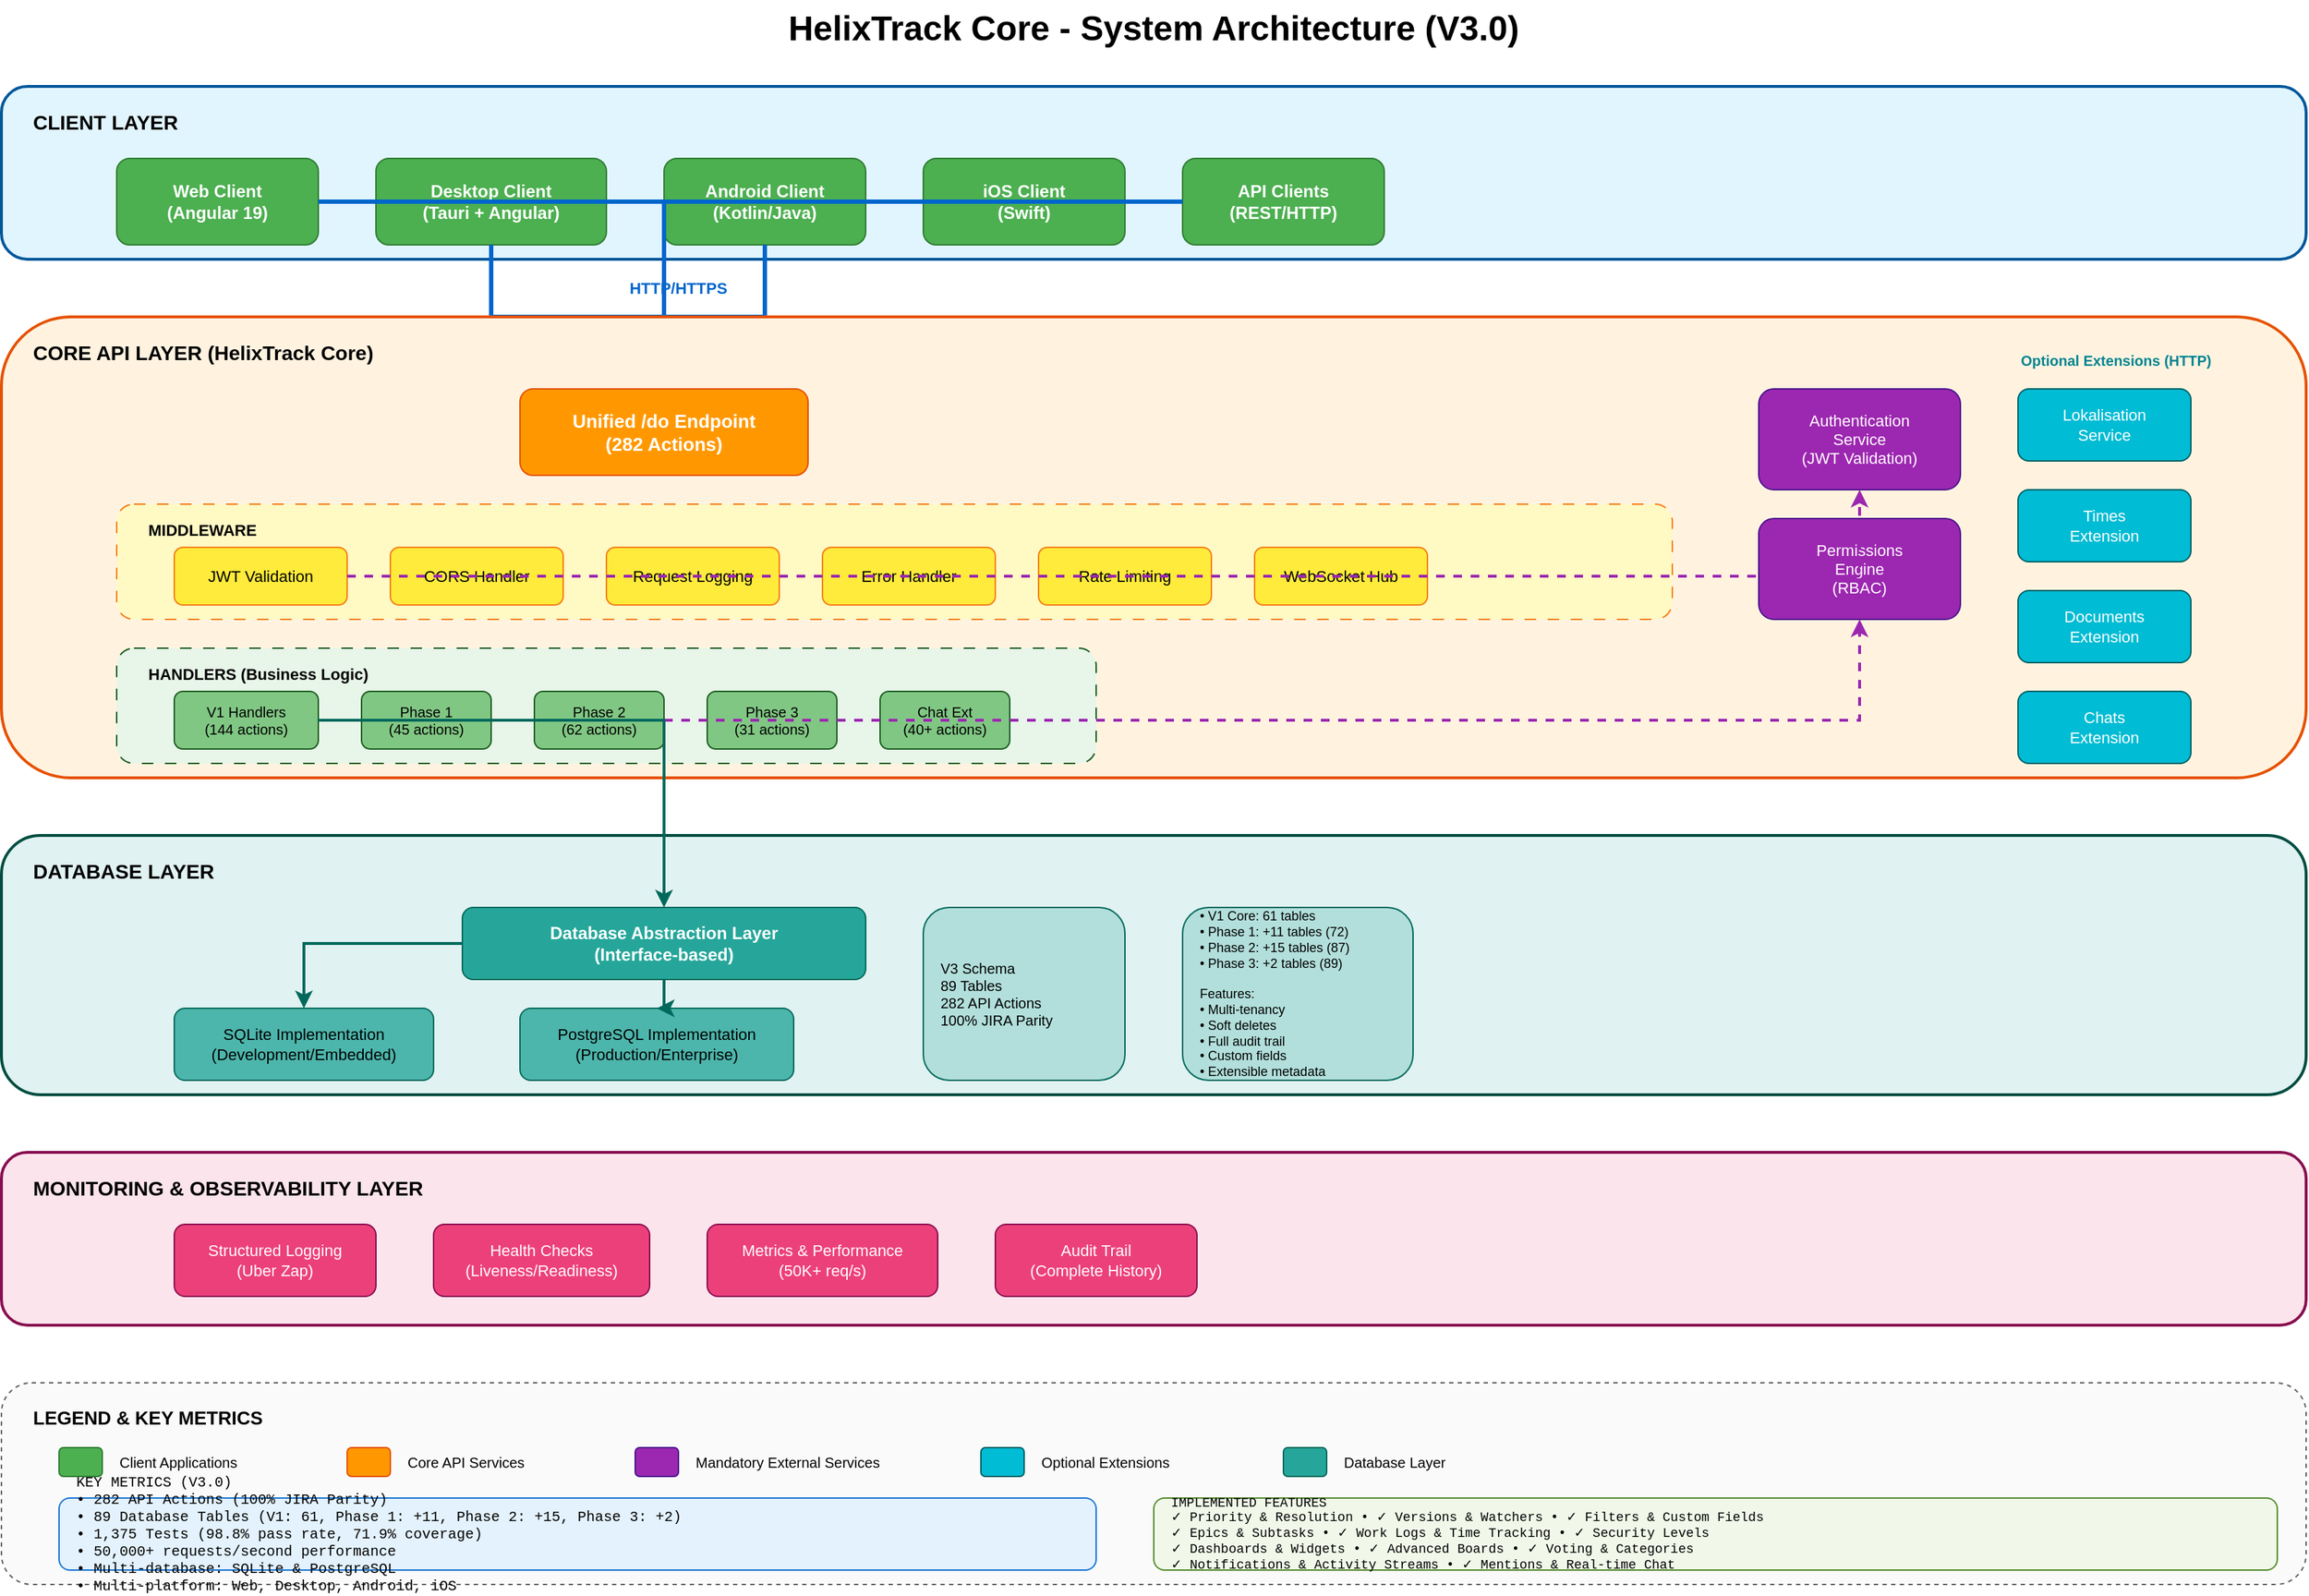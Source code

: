 <mxfile version="24.0.0">
  <diagram name="System Architecture" id="system-architecture">
    <mxGraphModel dx="1422" dy="794" grid="1" gridSize="10" guides="1" tooltips="1" connect="1" arrows="1" fold="1" page="1" pageScale="1" pageWidth="1920" pageHeight="1200" math="0" shadow="0">
      <root>
        <mxCell id="0" />
        <mxCell id="1" parent="0" />

        <!-- Title -->
        <mxCell id="title" value="HelixTrack Core - System Architecture (V3.0)" style="text;html=1;strokeColor=none;fillColor=none;align=center;verticalAlign=middle;whiteSpace=wrap;rounded=0;fontSize=24;fontStyle=1" vertex="1" parent="1">
          <mxGeometry x="660" y="20" width="600" height="40" as="geometry" />
        </mxCell>

        <!-- Client Layer -->
        <mxCell id="client-layer-bg" value="" style="rounded=1;whiteSpace=wrap;html=1;fillColor=#e1f5fe;strokeColor=#01579b;strokeWidth=2;" vertex="1" parent="1">
          <mxGeometry x="160" y="80" width="1600" height="120" as="geometry" />
        </mxCell>
        <mxCell id="client-layer-title" value="CLIENT LAYER" style="text;html=1;strokeColor=none;fillColor=none;align=left;verticalAlign=top;whiteSpace=wrap;rounded=0;fontSize=14;fontStyle=1" vertex="1" parent="1">
          <mxGeometry x="180" y="90" width="200" height="30" as="geometry" />
        </mxCell>

        <!-- Clients -->
        <mxCell id="web-client" value="Web Client&#xa;(Angular 19)" style="rounded=1;whiteSpace=wrap;html=1;fillColor=#4CAF50;strokeColor=#2E7D32;fontColor=#FFFFFF;fontSize=12;fontStyle=1" vertex="1" parent="1">
          <mxGeometry x="240" y="130" width="140" height="60" as="geometry" />
        </mxCell>
        <mxCell id="desktop-client" value="Desktop Client&#xa;(Tauri + Angular)" style="rounded=1;whiteSpace=wrap;html=1;fillColor=#4CAF50;strokeColor=#2E7D32;fontColor=#FFFFFF;fontSize=12;fontStyle=1" vertex="1" parent="1">
          <mxGeometry x="420" y="130" width="160" height="60" as="geometry" />
        </mxCell>
        <mxCell id="android-client" value="Android Client&#xa;(Kotlin/Java)" style="rounded=1;whiteSpace=wrap;html=1;fillColor=#4CAF50;strokeColor=#2E7D32;fontColor=#FFFFFF;fontSize=12;fontStyle=1" vertex="1" parent="1">
          <mxGeometry x="620" y="130" width="140" height="60" as="geometry" />
        </mxCell>
        <mxCell id="ios-client" value="iOS Client&#xa;(Swift)" style="rounded=1;whiteSpace=wrap;html=1;fillColor=#4CAF50;strokeColor=#2E7D32;fontColor=#FFFFFF;fontSize=12;fontStyle=1" vertex="1" parent="1">
          <mxGeometry x="800" y="130" width="140" height="60" as="geometry" />
        </mxCell>
        <mxCell id="api-client" value="API Clients&#xa;(REST/HTTP)" style="rounded=1;whiteSpace=wrap;html=1;fillColor=#4CAF50;strokeColor=#2E7D32;fontColor=#FFFFFF;fontSize=12;fontStyle=1" vertex="1" parent="1">
          <mxGeometry x="980" y="130" width="140" height="60" as="geometry" />
        </mxCell>

        <!-- HTTP/HTTPS Arrow -->
        <mxCell id="http-arrow" style="edgeStyle=orthogonalEdgeStyle;rounded=0;orthogonalLoop=1;jettySize=auto;html=1;strokeWidth=3;strokeColor=#0066CC;" edge="1" parent="1" source="web-client" target="core-api">
          <mxGeometry relative="1" as="geometry" />
        </mxCell>
        <mxCell id="http-arrow2" style="edgeStyle=orthogonalEdgeStyle;rounded=0;orthogonalLoop=1;jettySize=auto;html=1;strokeWidth=3;strokeColor=#0066CC;" edge="1" parent="1" source="desktop-client" target="core-api">
          <mxGeometry relative="1" as="geometry" />
        </mxCell>
        <mxCell id="http-arrow3" style="edgeStyle=orthogonalEdgeStyle;rounded=0;orthogonalLoop=1;jettySize=auto;html=1;strokeWidth=3;strokeColor=#0066CC;" edge="1" parent="1" source="android-client" target="core-api">
          <mxGeometry relative="1" as="geometry" />
        </mxCell>
        <mxCell id="http-arrow4" style="edgeStyle=orthogonalEdgeStyle;rounded=0;orthogonalLoop=1;jettySize=auto;html=1;strokeWidth=3;strokeColor=#0066CC;" edge="1" parent="1" source="ios-client" target="core-api">
          <mxGeometry relative="1" as="geometry" />
        </mxCell>
        <mxCell id="http-arrow5" style="edgeStyle=orthogonalEdgeStyle;rounded=0;orthogonalLoop=1;jettySize=auto;html=1;strokeWidth=3;strokeColor=#0066CC;" edge="1" parent="1" source="api-client" target="core-api">
          <mxGeometry relative="1" as="geometry" />
        </mxCell>

        <mxCell id="http-label" value="HTTP/HTTPS" style="text;html=1;strokeColor=none;fillColor=none;align=center;verticalAlign=middle;whiteSpace=wrap;rounded=0;fontSize=11;fontColor=#0066CC;fontStyle=1" vertex="1" parent="1">
          <mxGeometry x="580" y="210" width="100" height="20" as="geometry" />
        </mxCell>

        <!-- Core API Layer -->
        <mxCell id="core-layer-bg" value="" style="rounded=1;whiteSpace=wrap;html=1;fillColor=#fff3e0;strokeColor=#e65100;strokeWidth=2;" vertex="1" parent="1">
          <mxGeometry x="160" y="240" width="1600" height="320" as="geometry" />
        </mxCell>
        <mxCell id="core-layer-title" value="CORE API LAYER (HelixTrack Core)" style="text;html=1;strokeColor=none;fillColor=none;align=left;verticalAlign=top;whiteSpace=wrap;rounded=0;fontSize=14;fontStyle=1" vertex="1" parent="1">
          <mxGeometry x="180" y="250" width="400" height="30" as="geometry" />
        </mxCell>

        <!-- Core API Components -->
        <mxCell id="core-api" value="Unified /do Endpoint&#xa;(282 Actions)" style="rounded=1;whiteSpace=wrap;html=1;fillColor=#FF9800;strokeColor=#E65100;fontColor=#FFFFFF;fontSize=13;fontStyle=1" vertex="1" parent="1">
          <mxGeometry x="520" y="290" width="200" height="60" as="geometry" />
        </mxCell>

        <!-- Middleware -->
        <mxCell id="middleware-box" value="" style="rounded=1;whiteSpace=wrap;html=1;fillColor=#FFF9C4;strokeColor=#F57F17;dashed=1;dashPattern=8 8;" vertex="1" parent="1">
          <mxGeometry x="240" y="370" width="1080" height="80" as="geometry" />
        </mxCell>
        <mxCell id="middleware-title" value="MIDDLEWARE" style="text;html=1;strokeColor=none;fillColor=none;align=left;verticalAlign=top;whiteSpace=wrap;rounded=0;fontSize=11;fontStyle=1" vertex="1" parent="1">
          <mxGeometry x="260" y="375" width="120" height="20" as="geometry" />
        </mxCell>

        <mxCell id="jwt-middleware" value="JWT Validation" style="rounded=1;whiteSpace=wrap;html=1;fillColor=#FFEB3B;strokeColor=#F57F17;fontSize=11;" vertex="1" parent="1">
          <mxGeometry x="280" y="400" width="120" height="40" as="geometry" />
        </mxCell>
        <mxCell id="cors-middleware" value="CORS Handler" style="rounded=1;whiteSpace=wrap;html=1;fillColor=#FFEB3B;strokeColor=#F57F17;fontSize=11;" vertex="1" parent="1">
          <mxGeometry x="430" y="400" width="120" height="40" as="geometry" />
        </mxCell>
        <mxCell id="logging-middleware" value="Request Logging" style="rounded=1;whiteSpace=wrap;html=1;fillColor=#FFEB3B;strokeColor=#F57F17;fontSize=11;" vertex="1" parent="1">
          <mxGeometry x="580" y="400" width="120" height="40" as="geometry" />
        </mxCell>
        <mxCell id="error-middleware" value="Error Handler" style="rounded=1;whiteSpace=wrap;html=1;fillColor=#FFEB3B;strokeColor=#F57F17;fontSize=11;" vertex="1" parent="1">
          <mxGeometry x="730" y="400" width="120" height="40" as="geometry" />
        </mxCell>
        <mxCell id="rate-middleware" value="Rate Limiting" style="rounded=1;whiteSpace=wrap;html=1;fillColor=#FFEB3B;strokeColor=#F57F17;fontSize=11;" vertex="1" parent="1">
          <mxGeometry x="880" y="400" width="120" height="40" as="geometry" />
        </mxCell>
        <mxCell id="websocket-middleware" value="WebSocket Hub" style="rounded=1;whiteSpace=wrap;html=1;fillColor=#FFEB3B;strokeColor=#F57F17;fontSize=11;" vertex="1" parent="1">
          <mxGeometry x="1030" y="400" width="120" height="40" as="geometry" />
        </mxCell>

        <!-- Handlers -->
        <mxCell id="handlers-box" value="" style="rounded=1;whiteSpace=wrap;html=1;fillColor=#E8F5E9;strokeColor=#1B5E20;dashed=1;dashPattern=8 8;" vertex="1" parent="1">
          <mxGeometry x="240" y="470" width="680" height="80" as="geometry" />
        </mxCell>
        <mxCell id="handlers-title" value="HANDLERS (Business Logic)" style="text;html=1;strokeColor=none;fillColor=none;align=left;verticalAlign=top;whiteSpace=wrap;rounded=0;fontSize=11;fontStyle=1" vertex="1" parent="1">
          <mxGeometry x="260" y="475" width="220" height="20" as="geometry" />
        </mxCell>

        <mxCell id="v1-handlers" value="V1 Handlers&#xa;(144 actions)" style="rounded=1;whiteSpace=wrap;html=1;fillColor=#81C784;strokeColor=#1B5E20;fontSize=10;" vertex="1" parent="1">
          <mxGeometry x="280" y="500" width="100" height="40" as="geometry" />
        </mxCell>
        <mxCell id="phase1-handlers" value="Phase 1&#xa;(45 actions)" style="rounded=1;whiteSpace=wrap;html=1;fillColor=#81C784;strokeColor=#1B5E20;fontSize=10;" vertex="1" parent="1">
          <mxGeometry x="410" y="500" width="90" height="40" as="geometry" />
        </mxCell>
        <mxCell id="phase2-handlers" value="Phase 2&#xa;(62 actions)" style="rounded=1;whiteSpace=wrap;html=1;fillColor=#81C784;strokeColor=#1B5E20;fontSize=10;" vertex="1" parent="1">
          <mxGeometry x="530" y="500" width="90" height="40" as="geometry" />
        </mxCell>
        <mxCell id="phase3-handlers" value="Phase 3&#xa;(31 actions)" style="rounded=1;whiteSpace=wrap;html=1;fillColor=#81C784;strokeColor=#1B5E20;fontSize=10;" vertex="1" parent="1">
          <mxGeometry x="650" y="500" width="90" height="40" as="geometry" />
        </mxCell>
        <mxCell id="chat-handlers" value="Chat Ext&#xa;(40+ actions)" style="rounded=1;whiteSpace=wrap;html=1;fillColor=#81C784;strokeColor=#1B5E20;fontSize=10;" vertex="1" parent="1">
          <mxGeometry x="770" y="500" width="90" height="40" as="geometry" />
        </mxCell>

        <!-- External Services -->
        <mxCell id="auth-service" value="Authentication&#xa;Service&#xa;(JWT Validation)" style="rounded=1;whiteSpace=wrap;html=1;fillColor=#9C27B0;strokeColor=#4A148C;fontColor=#FFFFFF;fontSize=11;" vertex="1" parent="1">
          <mxGeometry x="1380" y="290" width="140" height="70" as="geometry" />
        </mxCell>
        <mxCell id="perm-service" value="Permissions&#xa;Engine&#xa;(RBAC)" style="rounded=1;whiteSpace=wrap;html=1;fillColor=#9C27B0;strokeColor=#4A148C;fontColor=#FFFFFF;fontSize=11;" vertex="1" parent="1">
          <mxGeometry x="1380" y="380" width="140" height="70" as="geometry" />
        </mxCell>

        <!-- External Extensions -->
        <mxCell id="lokalisation" value="Lokalisation&#xa;Service" style="rounded=1;whiteSpace=wrap;html=1;fillColor=#00BCD4;strokeColor=#006064;fontColor=#FFFFFF;fontSize=11;" vertex="1" parent="1">
          <mxGeometry x="1560" y="290" width="120" height="50" as="geometry" />
        </mxCell>
        <mxCell id="times-ext" value="Times&#xa;Extension" style="rounded=1;whiteSpace=wrap;html=1;fillColor=#00BCD4;strokeColor=#006064;fontColor=#FFFFFF;fontSize=11;" vertex="1" parent="1">
          <mxGeometry x="1560" y="360" width="120" height="50" as="geometry" />
        </mxCell>
        <mxCell id="docs-ext" value="Documents&#xa;Extension" style="rounded=1;whiteSpace=wrap;html=1;fillColor=#00BCD4;strokeColor=#006064;fontColor=#FFFFFF;fontSize=11;" vertex="1" parent="1">
          <mxGeometry x="1560" y="430" width="120" height="50" as="geometry" />
        </mxCell>
        <mxCell id="chat-ext" value="Chats&#xa;Extension" style="rounded=1;whiteSpace=wrap;html=1;fillColor=#00BCD4;strokeColor=#006064;fontColor=#FFFFFF;fontSize=11;" vertex="1" parent="1">
          <mxGeometry x="1560" y="500" width="120" height="50" as="geometry" />
        </mxCell>

        <!-- Service connections -->
        <mxCell id="auth-conn" style="edgeStyle=orthogonalEdgeStyle;rounded=0;orthogonalLoop=1;jettySize=auto;html=1;strokeWidth=2;strokeColor=#9C27B0;dashed=1;" edge="1" parent="1" source="jwt-middleware" target="auth-service">
          <mxGeometry relative="1" as="geometry" />
        </mxCell>
        <mxCell id="perm-conn" style="edgeStyle=orthogonalEdgeStyle;rounded=0;orthogonalLoop=1;jettySize=auto;html=1;strokeWidth=2;strokeColor=#9C27B0;dashed=1;" edge="1" parent="1" source="v1-handlers" target="perm-service">
          <mxGeometry relative="1" as="geometry" />
        </mxCell>

        <mxCell id="ext-label" value="Optional Extensions (HTTP)" style="text;html=1;strokeColor=none;fillColor=none;align=left;verticalAlign=middle;whiteSpace=wrap;rounded=0;fontSize=10;fontColor=#00838F;fontStyle=1" vertex="1" parent="1">
          <mxGeometry x="1560" y="260" width="180" height="20" as="geometry" />
        </mxCell>

        <!-- Database Layer -->
        <mxCell id="db-layer-bg" value="" style="rounded=1;whiteSpace=wrap;html=1;fillColor=#e0f2f1;strokeColor=#004d40;strokeWidth=2;" vertex="1" parent="1">
          <mxGeometry x="160" y="600" width="1600" height="180" as="geometry" />
        </mxCell>
        <mxCell id="db-layer-title" value="DATABASE LAYER" style="text;html=1;strokeColor=none;fillColor=none;align=left;verticalAlign=top;whiteSpace=wrap;rounded=0;fontSize=14;fontStyle=1" vertex="1" parent="1">
          <mxGeometry x="180" y="610" width="200" height="30" as="geometry" />
        </mxCell>

        <!-- Database Abstraction -->
        <mxCell id="db-abstraction" value="Database Abstraction Layer&#xa;(Interface-based)" style="rounded=1;whiteSpace=wrap;html=1;fillColor=#26A69A;strokeColor=#00695C;fontColor=#FFFFFF;fontSize=12;fontStyle=1" vertex="1" parent="1">
          <mxGeometry x="480" y="650" width="280" height="50" as="geometry" />
        </mxCell>

        <!-- Database Implementations -->
        <mxCell id="sqlite-impl" value="SQLite Implementation&#xa;(Development/Embedded)" style="rounded=1;whiteSpace=wrap;html=1;fillColor=#4DB6AC;strokeColor=#00695C;fontSize=11;" vertex="1" parent="1">
          <mxGeometry x="280" y="720" width="180" height="50" as="geometry" />
        </mxCell>
        <mxCell id="postgres-impl" value="PostgreSQL Implementation&#xa;(Production/Enterprise)" style="rounded=1;whiteSpace=wrap;html=1;fillColor=#4DB6AC;strokeColor=#00695C;fontSize=11;" vertex="1" parent="1">
          <mxGeometry x="520" y="720" width="190" height="50" as="geometry" />
        </mxCell>

        <!-- Database Details -->
        <mxCell id="db-details" value="V3 Schema&#xa;89 Tables&#xa;282 API Actions&#xa;100% JIRA Parity" style="rounded=1;whiteSpace=wrap;html=1;fillColor=#B2DFDB;strokeColor=#00695C;fontSize=10;align=left;spacingLeft=10;" vertex="1" parent="1">
          <mxGeometry x="800" y="650" width="140" height="120" as="geometry" />
        </mxCell>

        <!-- Table Groups -->
        <mxCell id="table-groups" value="• V1 Core: 61 tables&#xa;• Phase 1: +11 tables (72)&#xa;• Phase 2: +15 tables (87)&#xa;• Phase 3: +2 tables (89)&#xa;&#xa;Features:&#xa;• Multi-tenancy&#xa;• Soft deletes&#xa;• Full audit trail&#xa;• Custom fields&#xa;• Extensible metadata" style="rounded=1;whiteSpace=wrap;html=1;fillColor=#B2DFDB;strokeColor=#00695C;fontSize=9;align=left;spacingLeft=10;" vertex="1" parent="1">
          <mxGeometry x="980" y="650" width="160" height="120" as="geometry" />
        </mxCell>

        <!-- DB Connections -->
        <mxCell id="db-conn1" style="edgeStyle=orthogonalEdgeStyle;rounded=0;orthogonalLoop=1;jettySize=auto;html=1;strokeWidth=2;strokeColor=#00695C;" edge="1" parent="1" source="v1-handlers" target="db-abstraction">
          <mxGeometry relative="1" as="geometry" />
        </mxCell>
        <mxCell id="db-conn2" style="edgeStyle=orthogonalEdgeStyle;rounded=0;orthogonalLoop=1;jettySize=auto;html=1;strokeWidth=2;strokeColor=#00695C;" edge="1" parent="1" source="db-abstraction" target="sqlite-impl">
          <mxGeometry relative="1" as="geometry" />
        </mxCell>
        <mxCell id="db-conn3" style="edgeStyle=orthogonalEdgeStyle;rounded=0;orthogonalLoop=1;jettySize=auto;html=1;strokeWidth=2;strokeColor=#00695C;" edge="1" parent="1" source="db-abstraction" target="postgres-impl">
          <mxGeometry relative="1" as="geometry" />
        </mxCell>

        <!-- Monitoring & Logging -->
        <mxCell id="monitor-layer-bg" value="" style="rounded=1;whiteSpace=wrap;html=1;fillColor=#fce4ec;strokeColor=#880e4f;strokeWidth=2;" vertex="1" parent="1">
          <mxGeometry x="160" y="820" width="1600" height="120" as="geometry" />
        </mxCell>
        <mxCell id="monitor-layer-title" value="MONITORING &amp; OBSERVABILITY LAYER" style="text;html=1;strokeColor=none;fillColor=none;align=left;verticalAlign=top;whiteSpace=wrap;rounded=0;fontSize=14;fontStyle=1" vertex="1" parent="1">
          <mxGeometry x="180" y="830" width="400" height="30" as="geometry" />
        </mxCell>

        <mxCell id="logging" value="Structured Logging&#xa;(Uber Zap)" style="rounded=1;whiteSpace=wrap;html=1;fillColor=#EC407A;strokeColor=#880E4F;fontColor=#FFFFFF;fontSize=11;" vertex="1" parent="1">
          <mxGeometry x="280" y="870" width="140" height="50" as="geometry" />
        </mxCell>
        <mxCell id="health-checks" value="Health Checks&#xa;(Liveness/Readiness)" style="rounded=1;whiteSpace=wrap;html=1;fillColor=#EC407A;strokeColor=#880E4F;fontColor=#FFFFFF;fontSize=11;" vertex="1" parent="1">
          <mxGeometry x="460" y="870" width="150" height="50" as="geometry" />
        </mxCell>
        <mxCell id="metrics" value="Metrics &amp; Performance&#xa;(50K+ req/s)" style="rounded=1;whiteSpace=wrap;html=1;fillColor=#EC407A;strokeColor=#880E4F;fontColor=#FFFFFF;fontSize=11;" vertex="1" parent="1">
          <mxGeometry x="650" y="870" width="160" height="50" as="geometry" />
        </mxCell>
        <mxCell id="audit" value="Audit Trail&#xa;(Complete History)" style="rounded=1;whiteSpace=wrap;html=1;fillColor=#EC407A;strokeColor=#880E4F;fontColor=#FFFFFF;fontSize=11;" vertex="1" parent="1">
          <mxGeometry x="850" y="870" width="140" height="50" as="geometry" />
        </mxCell>

        <!-- Legend -->
        <mxCell id="legend-bg" value="" style="rounded=1;whiteSpace=wrap;html=1;fillColor=#FAFAFA;strokeColor=#616161;dashed=1;" vertex="1" parent="1">
          <mxGeometry x="160" y="980" width="1600" height="140" as="geometry" />
        </mxCell>
        <mxCell id="legend-title" value="LEGEND &amp; KEY METRICS" style="text;html=1;strokeColor=none;fillColor=none;align=left;verticalAlign=top;whiteSpace=wrap;rounded=0;fontSize=13;fontStyle=1" vertex="1" parent="1">
          <mxGeometry x="180" y="990" width="220" height="30" as="geometry" />
        </mxCell>

        <!-- Legend Items -->
        <mxCell id="legend1" value="" style="rounded=1;whiteSpace=wrap;html=1;fillColor=#4CAF50;strokeColor=#2E7D32;" vertex="1" parent="1">
          <mxGeometry x="200" y="1025" width="30" height="20" as="geometry" />
        </mxCell>
        <mxCell id="legend1-text" value="Client Applications" style="text;html=1;align=left;verticalAlign=middle;whiteSpace=wrap;fontSize=10;" vertex="1" parent="1">
          <mxGeometry x="240" y="1020" width="150" height="30" as="geometry" />
        </mxCell>

        <mxCell id="legend2" value="" style="rounded=1;whiteSpace=wrap;html=1;fillColor=#FF9800;strokeColor=#E65100;" vertex="1" parent="1">
          <mxGeometry x="400" y="1025" width="30" height="20" as="geometry" />
        </mxCell>
        <mxCell id="legend2-text" value="Core API Services" style="text;html=1;align=left;verticalAlign=middle;whiteSpace=wrap;fontSize=10;" vertex="1" parent="1">
          <mxGeometry x="440" y="1020" width="150" height="30" as="geometry" />
        </mxCell>

        <mxCell id="legend3" value="" style="rounded=1;whiteSpace=wrap;html=1;fillColor=#9C27B0;strokeColor=#4A148C;" vertex="1" parent="1">
          <mxGeometry x="600" y="1025" width="30" height="20" as="geometry" />
        </mxCell>
        <mxCell id="legend3-text" value="Mandatory External Services" style="text;html=1;align=left;verticalAlign=middle;whiteSpace=wrap;fontSize=10;" vertex="1" parent="1">
          <mxGeometry x="640" y="1020" width="180" height="30" as="geometry" />
        </mxCell>

        <mxCell id="legend4" value="" style="rounded=1;whiteSpace=wrap;html=1;fillColor=#00BCD4;strokeColor=#006064;" vertex="1" parent="1">
          <mxGeometry x="840" y="1025" width="30" height="20" as="geometry" />
        </mxCell>
        <mxCell id="legend4-text" value="Optional Extensions" style="text;html=1;align=left;verticalAlign=middle;whiteSpace=wrap;fontSize=10;" vertex="1" parent="1">
          <mxGeometry x="880" y="1020" width="150" height="30" as="geometry" />
        </mxCell>

        <mxCell id="legend5" value="" style="rounded=1;whiteSpace=wrap;html=1;fillColor=#26A69A;strokeColor=#00695C;" vertex="1" parent="1">
          <mxGeometry x="1050" y="1025" width="30" height="20" as="geometry" />
        </mxCell>
        <mxCell id="legend5-text" value="Database Layer" style="text;html=1;align=left;verticalAlign=middle;whiteSpace=wrap;fontSize=10;" vertex="1" parent="1">
          <mxGeometry x="1090" y="1020" width="150" height="30" as="geometry" />
        </mxCell>

        <!-- Key Metrics -->
        <mxCell id="metrics-box" value="KEY METRICS (V3.0)&#xa;• 282 API Actions (100% JIRA Parity)&#xa;• 89 Database Tables (V1: 61, Phase 1: +11, Phase 2: +15, Phase 3: +2)&#xa;• 1,375 Tests (98.8% pass rate, 71.9% coverage)&#xa;• 50,000+ requests/second performance&#xa;• Multi-database: SQLite &amp; PostgreSQL&#xa;• Multi-platform: Web, Desktop, Android, iOS" style="rounded=1;whiteSpace=wrap;html=1;fillColor=#E3F2FD;strokeColor=#1976D2;fontSize=10;align=left;spacingLeft=10;fontFamily=Courier New;" vertex="1" parent="1">
          <mxGeometry x="200" y="1060" width="720" height="50" as="geometry" />
        </mxCell>

        <mxCell id="features-box" value="IMPLEMENTED FEATURES&#xa;✓ Priority &amp; Resolution • ✓ Versions &amp; Watchers • ✓ Filters &amp; Custom Fields&#xa;✓ Epics &amp; Subtasks • ✓ Work Logs &amp; Time Tracking • ✓ Security Levels&#xa;✓ Dashboards &amp; Widgets • ✓ Advanced Boards • ✓ Voting &amp; Categories&#xa;✓ Notifications &amp; Activity Streams • ✓ Mentions &amp; Real-time Chat" style="rounded=1;whiteSpace=wrap;html=1;fillColor=#F1F8E9;strokeColor=#558B2F;fontSize=9;align=left;spacingLeft=10;fontFamily=Courier New;" vertex="1" parent="1">
          <mxGeometry x="960" y="1060" width="780" height="50" as="geometry" />
        </mxCell>

      </root>
    </mxGraphModel>
  </diagram>
</mxfile>
